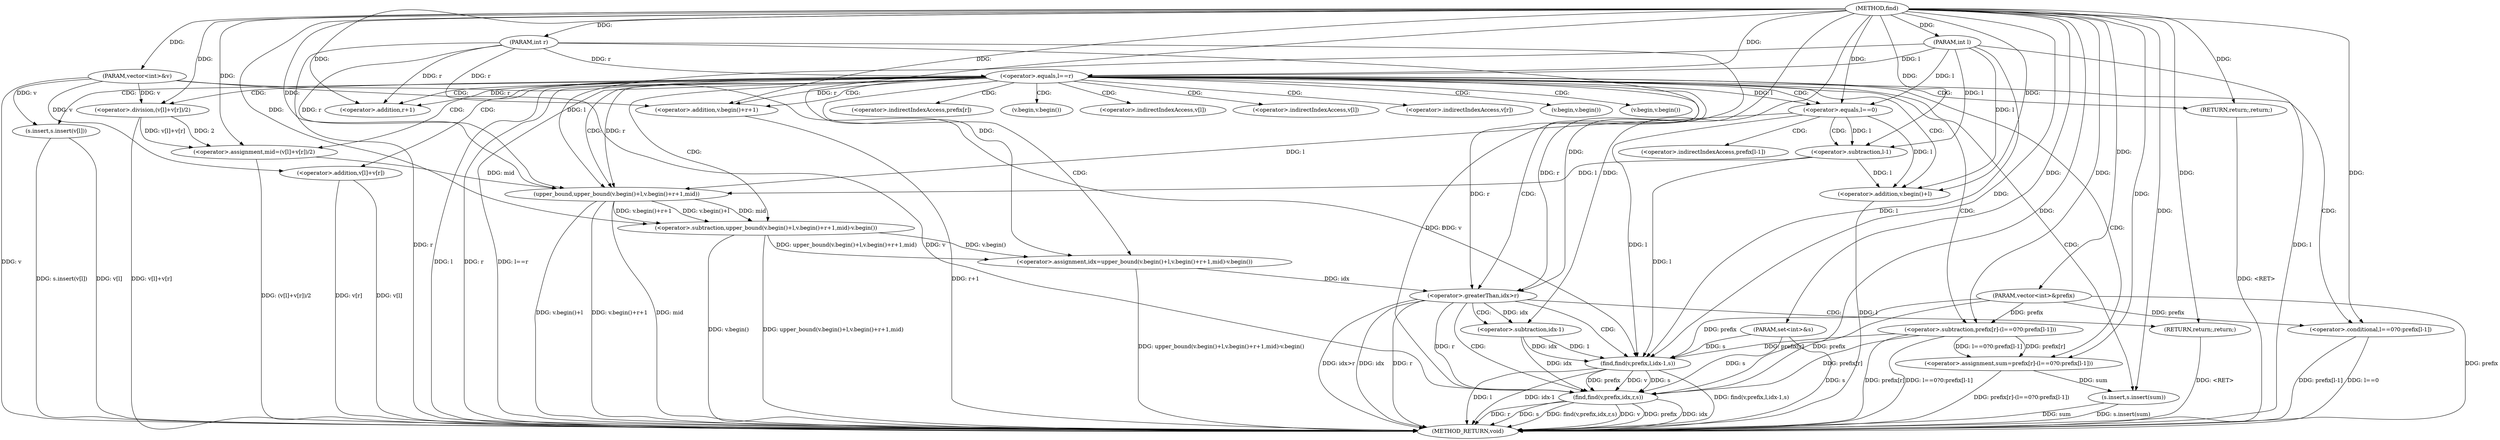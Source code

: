 digraph "find" {  
"1000103" [label = "(METHOD,find)" ]
"1000185" [label = "(METHOD_RETURN,void)" ]
"1000104" [label = "(PARAM,vector<int>&v)" ]
"1000105" [label = "(PARAM,vector<int>&prefix)" ]
"1000106" [label = "(PARAM,int l)" ]
"1000107" [label = "(PARAM,int r)" ]
"1000108" [label = "(PARAM,set<int>&s)" ]
"1000121" [label = "(<operator>.assignment,sum=prefix[r]-(l==0?0:prefix[l-1]))" ]
"1000137" [label = "(s.insert,s.insert(sum))" ]
"1000140" [label = "(<operator>.assignment,mid=(v[l]+v[r])/2)" ]
"1000152" [label = "(<operator>.assignment,idx=upper_bound(v.begin()+l,v.begin()+r+1,mid)-v.begin())" ]
"1000171" [label = "(find,find(v,prefix,l,idx-1,s))" ]
"1000179" [label = "(find,find(v,prefix,idx,r,s))" ]
"1000111" [label = "(<operator>.equals,l==r)" ]
"1000167" [label = "(<operator>.greaterThan,idx>r)" ]
"1000170" [label = "(RETURN,return;,return;)" ]
"1000115" [label = "(s.insert,s.insert(v[l]))" ]
"1000119" [label = "(RETURN,return;,return;)" ]
"1000123" [label = "(<operator>.subtraction,prefix[r]-(l==0?0:prefix[l-1]))" ]
"1000142" [label = "(<operator>.division,(v[l]+v[r])/2)" ]
"1000154" [label = "(<operator>.subtraction,upper_bound(v.begin()+l,v.begin()+r+1,mid)-v.begin())" ]
"1000175" [label = "(<operator>.subtraction,idx-1)" ]
"1000127" [label = "(<operator>.conditional,l==0?0:prefix[l-1])" ]
"1000143" [label = "(<operator>.addition,v[l]+v[r])" ]
"1000155" [label = "(upper_bound,upper_bound(v.begin()+l,v.begin()+r+1,mid))" ]
"1000128" [label = "(<operator>.equals,l==0)" ]
"1000156" [label = "(<operator>.addition,v.begin()+l)" ]
"1000159" [label = "(<operator>.addition,v.begin()+r+1)" ]
"1000134" [label = "(<operator>.subtraction,l-1)" ]
"1000161" [label = "(<operator>.addition,r+1)" ]
"1000124" [label = "(<operator>.indirectIndexAccess,prefix[r])" ]
"1000165" [label = "(v.begin,v.begin())" ]
"1000116" [label = "(<operator>.indirectIndexAccess,v[l])" ]
"1000132" [label = "(<operator>.indirectIndexAccess,prefix[l-1])" ]
"1000144" [label = "(<operator>.indirectIndexAccess,v[l])" ]
"1000147" [label = "(<operator>.indirectIndexAccess,v[r])" ]
"1000157" [label = "(v.begin,v.begin())" ]
"1000160" [label = "(v.begin,v.begin())" ]
  "1000170" -> "1000185"  [ label = "DDG: <RET>"] 
  "1000119" -> "1000185"  [ label = "DDG: <RET>"] 
  "1000104" -> "1000185"  [ label = "DDG: v"] 
  "1000105" -> "1000185"  [ label = "DDG: prefix"] 
  "1000106" -> "1000185"  [ label = "DDG: l"] 
  "1000107" -> "1000185"  [ label = "DDG: r"] 
  "1000108" -> "1000185"  [ label = "DDG: s"] 
  "1000111" -> "1000185"  [ label = "DDG: l"] 
  "1000111" -> "1000185"  [ label = "DDG: r"] 
  "1000111" -> "1000185"  [ label = "DDG: l==r"] 
  "1000123" -> "1000185"  [ label = "DDG: prefix[r]"] 
  "1000127" -> "1000185"  [ label = "DDG: l==0"] 
  "1000127" -> "1000185"  [ label = "DDG: prefix[l-1]"] 
  "1000123" -> "1000185"  [ label = "DDG: l==0?0:prefix[l-1]"] 
  "1000121" -> "1000185"  [ label = "DDG: prefix[r]-(l==0?0:prefix[l-1])"] 
  "1000137" -> "1000185"  [ label = "DDG: sum"] 
  "1000137" -> "1000185"  [ label = "DDG: s.insert(sum)"] 
  "1000143" -> "1000185"  [ label = "DDG: v[l]"] 
  "1000143" -> "1000185"  [ label = "DDG: v[r]"] 
  "1000142" -> "1000185"  [ label = "DDG: v[l]+v[r]"] 
  "1000140" -> "1000185"  [ label = "DDG: (v[l]+v[r])/2"] 
  "1000156" -> "1000185"  [ label = "DDG: l"] 
  "1000155" -> "1000185"  [ label = "DDG: v.begin()+l"] 
  "1000159" -> "1000185"  [ label = "DDG: r+1"] 
  "1000155" -> "1000185"  [ label = "DDG: v.begin()+r+1"] 
  "1000155" -> "1000185"  [ label = "DDG: mid"] 
  "1000154" -> "1000185"  [ label = "DDG: upper_bound(v.begin()+l,v.begin()+r+1,mid)"] 
  "1000154" -> "1000185"  [ label = "DDG: v.begin()"] 
  "1000152" -> "1000185"  [ label = "DDG: upper_bound(v.begin()+l,v.begin()+r+1,mid)-v.begin()"] 
  "1000167" -> "1000185"  [ label = "DDG: idx"] 
  "1000167" -> "1000185"  [ label = "DDG: r"] 
  "1000167" -> "1000185"  [ label = "DDG: idx>r"] 
  "1000171" -> "1000185"  [ label = "DDG: l"] 
  "1000171" -> "1000185"  [ label = "DDG: idx-1"] 
  "1000171" -> "1000185"  [ label = "DDG: find(v,prefix,l,idx-1,s)"] 
  "1000179" -> "1000185"  [ label = "DDG: v"] 
  "1000179" -> "1000185"  [ label = "DDG: prefix"] 
  "1000179" -> "1000185"  [ label = "DDG: idx"] 
  "1000179" -> "1000185"  [ label = "DDG: r"] 
  "1000179" -> "1000185"  [ label = "DDG: s"] 
  "1000179" -> "1000185"  [ label = "DDG: find(v,prefix,idx,r,s)"] 
  "1000115" -> "1000185"  [ label = "DDG: v[l]"] 
  "1000115" -> "1000185"  [ label = "DDG: s.insert(v[l])"] 
  "1000103" -> "1000104"  [ label = "DDG: "] 
  "1000103" -> "1000105"  [ label = "DDG: "] 
  "1000103" -> "1000106"  [ label = "DDG: "] 
  "1000103" -> "1000107"  [ label = "DDG: "] 
  "1000103" -> "1000108"  [ label = "DDG: "] 
  "1000123" -> "1000121"  [ label = "DDG: prefix[r]"] 
  "1000123" -> "1000121"  [ label = "DDG: l==0?0:prefix[l-1]"] 
  "1000142" -> "1000140"  [ label = "DDG: v[l]+v[r]"] 
  "1000142" -> "1000140"  [ label = "DDG: 2"] 
  "1000154" -> "1000152"  [ label = "DDG: upper_bound(v.begin()+l,v.begin()+r+1,mid)"] 
  "1000154" -> "1000152"  [ label = "DDG: v.begin()"] 
  "1000103" -> "1000121"  [ label = "DDG: "] 
  "1000121" -> "1000137"  [ label = "DDG: sum"] 
  "1000103" -> "1000137"  [ label = "DDG: "] 
  "1000103" -> "1000140"  [ label = "DDG: "] 
  "1000103" -> "1000152"  [ label = "DDG: "] 
  "1000103" -> "1000170"  [ label = "DDG: "] 
  "1000104" -> "1000171"  [ label = "DDG: v"] 
  "1000103" -> "1000171"  [ label = "DDG: "] 
  "1000106" -> "1000171"  [ label = "DDG: l"] 
  "1000128" -> "1000171"  [ label = "DDG: l"] 
  "1000134" -> "1000171"  [ label = "DDG: l"] 
  "1000108" -> "1000171"  [ label = "DDG: s"] 
  "1000123" -> "1000171"  [ label = "DDG: prefix[r]"] 
  "1000105" -> "1000171"  [ label = "DDG: prefix"] 
  "1000175" -> "1000171"  [ label = "DDG: idx"] 
  "1000175" -> "1000171"  [ label = "DDG: 1"] 
  "1000171" -> "1000179"  [ label = "DDG: v"] 
  "1000104" -> "1000179"  [ label = "DDG: v"] 
  "1000103" -> "1000179"  [ label = "DDG: "] 
  "1000175" -> "1000179"  [ label = "DDG: idx"] 
  "1000167" -> "1000179"  [ label = "DDG: r"] 
  "1000107" -> "1000179"  [ label = "DDG: r"] 
  "1000171" -> "1000179"  [ label = "DDG: s"] 
  "1000108" -> "1000179"  [ label = "DDG: s"] 
  "1000123" -> "1000179"  [ label = "DDG: prefix[r]"] 
  "1000171" -> "1000179"  [ label = "DDG: prefix"] 
  "1000105" -> "1000179"  [ label = "DDG: prefix"] 
  "1000106" -> "1000111"  [ label = "DDG: l"] 
  "1000103" -> "1000111"  [ label = "DDG: "] 
  "1000107" -> "1000111"  [ label = "DDG: r"] 
  "1000103" -> "1000119"  [ label = "DDG: "] 
  "1000105" -> "1000123"  [ label = "DDG: prefix"] 
  "1000103" -> "1000123"  [ label = "DDG: "] 
  "1000104" -> "1000142"  [ label = "DDG: v"] 
  "1000103" -> "1000142"  [ label = "DDG: "] 
  "1000155" -> "1000154"  [ label = "DDG: v.begin()+l"] 
  "1000155" -> "1000154"  [ label = "DDG: mid"] 
  "1000155" -> "1000154"  [ label = "DDG: v.begin()+r+1"] 
  "1000103" -> "1000154"  [ label = "DDG: "] 
  "1000152" -> "1000167"  [ label = "DDG: idx"] 
  "1000103" -> "1000167"  [ label = "DDG: "] 
  "1000107" -> "1000167"  [ label = "DDG: r"] 
  "1000111" -> "1000167"  [ label = "DDG: r"] 
  "1000167" -> "1000175"  [ label = "DDG: idx"] 
  "1000103" -> "1000175"  [ label = "DDG: "] 
  "1000104" -> "1000115"  [ label = "DDG: v"] 
  "1000103" -> "1000127"  [ label = "DDG: "] 
  "1000105" -> "1000127"  [ label = "DDG: prefix"] 
  "1000104" -> "1000143"  [ label = "DDG: v"] 
  "1000103" -> "1000155"  [ label = "DDG: "] 
  "1000128" -> "1000155"  [ label = "DDG: l"] 
  "1000134" -> "1000155"  [ label = "DDG: l"] 
  "1000106" -> "1000155"  [ label = "DDG: l"] 
  "1000111" -> "1000155"  [ label = "DDG: r"] 
  "1000107" -> "1000155"  [ label = "DDG: r"] 
  "1000140" -> "1000155"  [ label = "DDG: mid"] 
  "1000111" -> "1000128"  [ label = "DDG: l"] 
  "1000106" -> "1000128"  [ label = "DDG: l"] 
  "1000103" -> "1000128"  [ label = "DDG: "] 
  "1000103" -> "1000156"  [ label = "DDG: "] 
  "1000128" -> "1000156"  [ label = "DDG: l"] 
  "1000134" -> "1000156"  [ label = "DDG: l"] 
  "1000106" -> "1000156"  [ label = "DDG: l"] 
  "1000103" -> "1000159"  [ label = "DDG: "] 
  "1000111" -> "1000159"  [ label = "DDG: r"] 
  "1000107" -> "1000159"  [ label = "DDG: r"] 
  "1000128" -> "1000134"  [ label = "DDG: l"] 
  "1000106" -> "1000134"  [ label = "DDG: l"] 
  "1000103" -> "1000134"  [ label = "DDG: "] 
  "1000111" -> "1000161"  [ label = "DDG: r"] 
  "1000107" -> "1000161"  [ label = "DDG: r"] 
  "1000103" -> "1000161"  [ label = "DDG: "] 
  "1000111" -> "1000127"  [ label = "CDG: "] 
  "1000111" -> "1000142"  [ label = "CDG: "] 
  "1000111" -> "1000128"  [ label = "CDG: "] 
  "1000111" -> "1000156"  [ label = "CDG: "] 
  "1000111" -> "1000161"  [ label = "CDG: "] 
  "1000111" -> "1000152"  [ label = "CDG: "] 
  "1000111" -> "1000119"  [ label = "CDG: "] 
  "1000111" -> "1000144"  [ label = "CDG: "] 
  "1000111" -> "1000165"  [ label = "CDG: "] 
  "1000111" -> "1000157"  [ label = "CDG: "] 
  "1000111" -> "1000121"  [ label = "CDG: "] 
  "1000111" -> "1000116"  [ label = "CDG: "] 
  "1000111" -> "1000143"  [ label = "CDG: "] 
  "1000111" -> "1000159"  [ label = "CDG: "] 
  "1000111" -> "1000167"  [ label = "CDG: "] 
  "1000111" -> "1000155"  [ label = "CDG: "] 
  "1000111" -> "1000137"  [ label = "CDG: "] 
  "1000111" -> "1000123"  [ label = "CDG: "] 
  "1000111" -> "1000124"  [ label = "CDG: "] 
  "1000111" -> "1000154"  [ label = "CDG: "] 
  "1000111" -> "1000147"  [ label = "CDG: "] 
  "1000111" -> "1000160"  [ label = "CDG: "] 
  "1000111" -> "1000115"  [ label = "CDG: "] 
  "1000111" -> "1000140"  [ label = "CDG: "] 
  "1000167" -> "1000175"  [ label = "CDG: "] 
  "1000167" -> "1000170"  [ label = "CDG: "] 
  "1000167" -> "1000171"  [ label = "CDG: "] 
  "1000167" -> "1000179"  [ label = "CDG: "] 
  "1000128" -> "1000132"  [ label = "CDG: "] 
  "1000128" -> "1000134"  [ label = "CDG: "] 
}
